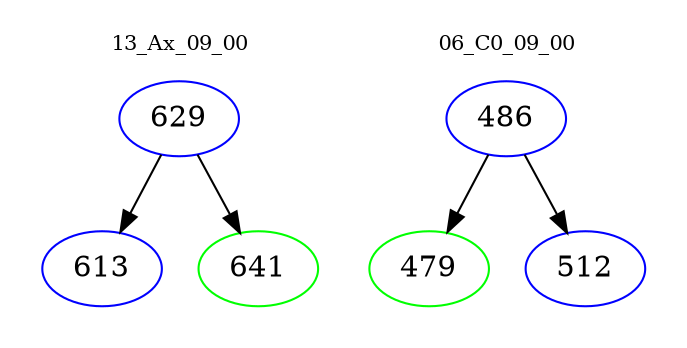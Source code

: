 digraph{
subgraph cluster_0 {
color = white
label = "13_Ax_09_00";
fontsize=10;
T0_629 [label="629", color="blue"]
T0_629 -> T0_613 [color="black"]
T0_613 [label="613", color="blue"]
T0_629 -> T0_641 [color="black"]
T0_641 [label="641", color="green"]
}
subgraph cluster_1 {
color = white
label = "06_C0_09_00";
fontsize=10;
T1_486 [label="486", color="blue"]
T1_486 -> T1_479 [color="black"]
T1_479 [label="479", color="green"]
T1_486 -> T1_512 [color="black"]
T1_512 [label="512", color="blue"]
}
}
